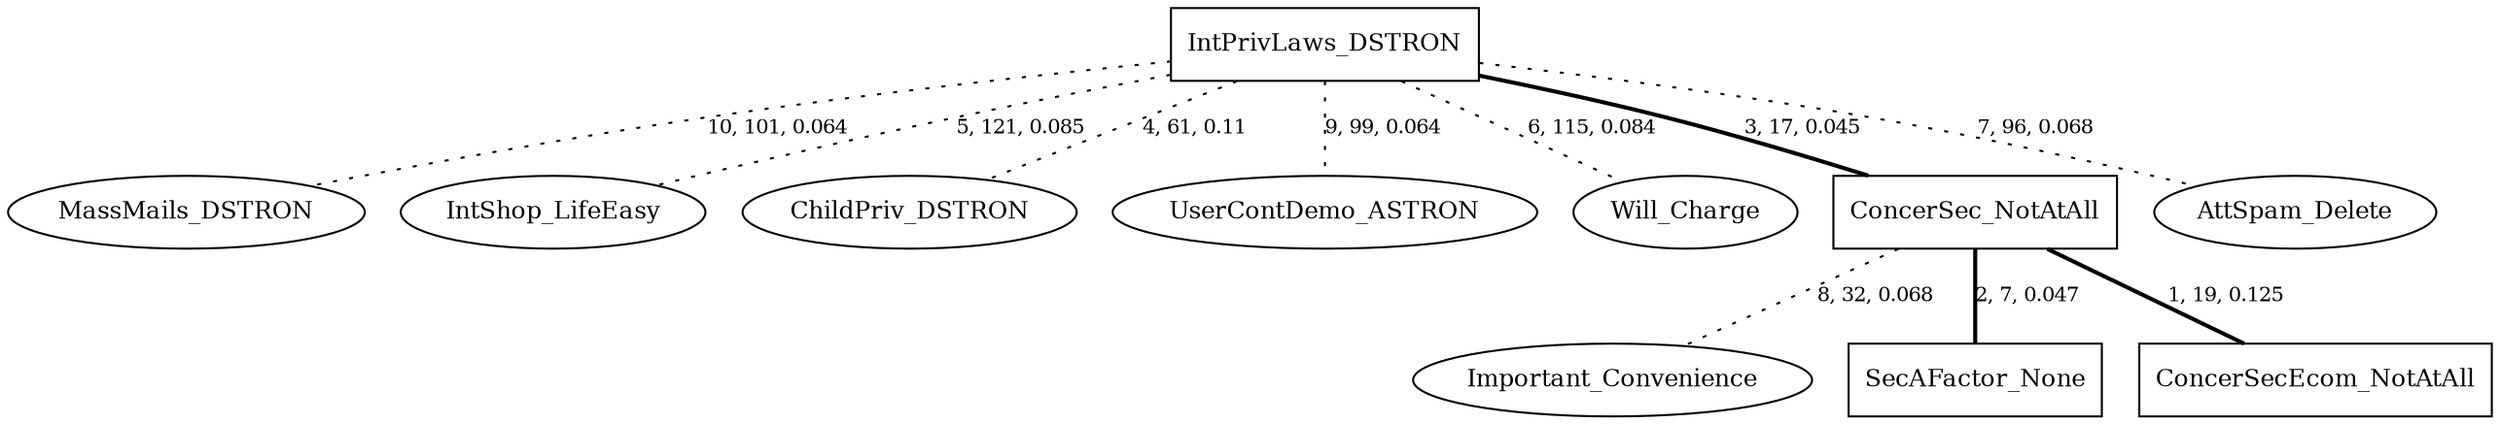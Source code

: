 graph G{
    MassMails_DSTRON [label="MassMails_DSTRON", fontsize=12];
    Important_Convenience [label="Important_Convenience", fontsize=12];
    SecAFactor_None [label="SecAFactor_None", fontsize=12, shape=box];
    ConcerSecEcom_NotAtAll [label="ConcerSecEcom_NotAtAll", fontsize=12, shape=box];
    IntShop_LifeEasy [label="IntShop_LifeEasy", fontsize=12];
    IntPrivLaws_DSTRON [label="IntPrivLaws_DSTRON", fontsize=12, shape=box];
    ChildPriv_DSTRON [label="ChildPriv_DSTRON", fontsize=12];
    UserContDemo_ASTRON [label="UserContDemo_ASTRON", fontsize=12];
    Will_Charge [label="Will_Charge", fontsize=12];
    ConcerSec_NotAtAll [label="ConcerSec_NotAtAll", fontsize=12, shape=box];
    AttSpam_Delete [label="AttSpam_Delete", fontsize=12];
    ConcerSec_NotAtAll -- Important_Convenience [label="8, 32, 0.068", fontsize=10, style=dotted];
    IntPrivLaws_DSTRON -- ConcerSec_NotAtAll [label="3, 17, 0.045", fontsize=10, style=bold];
    IntPrivLaws_DSTRON -- IntShop_LifeEasy [label="5, 121, 0.085", fontsize=10, style=dotted];
    IntPrivLaws_DSTRON -- AttSpam_Delete [label="7, 96, 0.068", fontsize=10, style=dotted];
    IntPrivLaws_DSTRON -- Will_Charge [label="6, 115, 0.084", fontsize=10, style=dotted];
    IntPrivLaws_DSTRON -- ChildPriv_DSTRON [label="4, 61, 0.11", fontsize=10, style=dotted];
    IntPrivLaws_DSTRON -- UserContDemo_ASTRON [label="9, 99, 0.064", fontsize=10, style=dotted];
    IntPrivLaws_DSTRON -- MassMails_DSTRON [label="10, 101, 0.064", fontsize=10, style=dotted];
    ConcerSec_NotAtAll -- ConcerSecEcom_NotAtAll [label="1, 19, 0.125", fontsize=10, style=bold];
    ConcerSec_NotAtAll -- SecAFactor_None [label="2, 7, 0.047", fontsize=10, style=bold];
}
